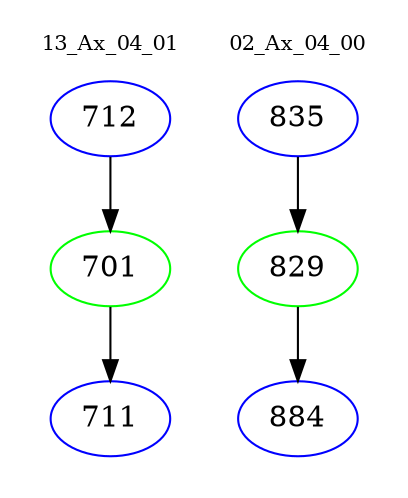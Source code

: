 digraph{
subgraph cluster_0 {
color = white
label = "13_Ax_04_01";
fontsize=10;
T0_712 [label="712", color="blue"]
T0_712 -> T0_701 [color="black"]
T0_701 [label="701", color="green"]
T0_701 -> T0_711 [color="black"]
T0_711 [label="711", color="blue"]
}
subgraph cluster_1 {
color = white
label = "02_Ax_04_00";
fontsize=10;
T1_835 [label="835", color="blue"]
T1_835 -> T1_829 [color="black"]
T1_829 [label="829", color="green"]
T1_829 -> T1_884 [color="black"]
T1_884 [label="884", color="blue"]
}
}
